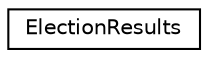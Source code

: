 digraph "Graphical Class Hierarchy"
{
 // LATEX_PDF_SIZE
  edge [fontname="Helvetica",fontsize="10",labelfontname="Helvetica",labelfontsize="10"];
  node [fontname="Helvetica",fontsize="10",shape=record];
  rankdir="LR";
  Node0 [label="ElectionResults",height=0.2,width=0.4,color="black", fillcolor="white", style="filled",URL="$classElectionResults.html",tooltip=" "];
}
